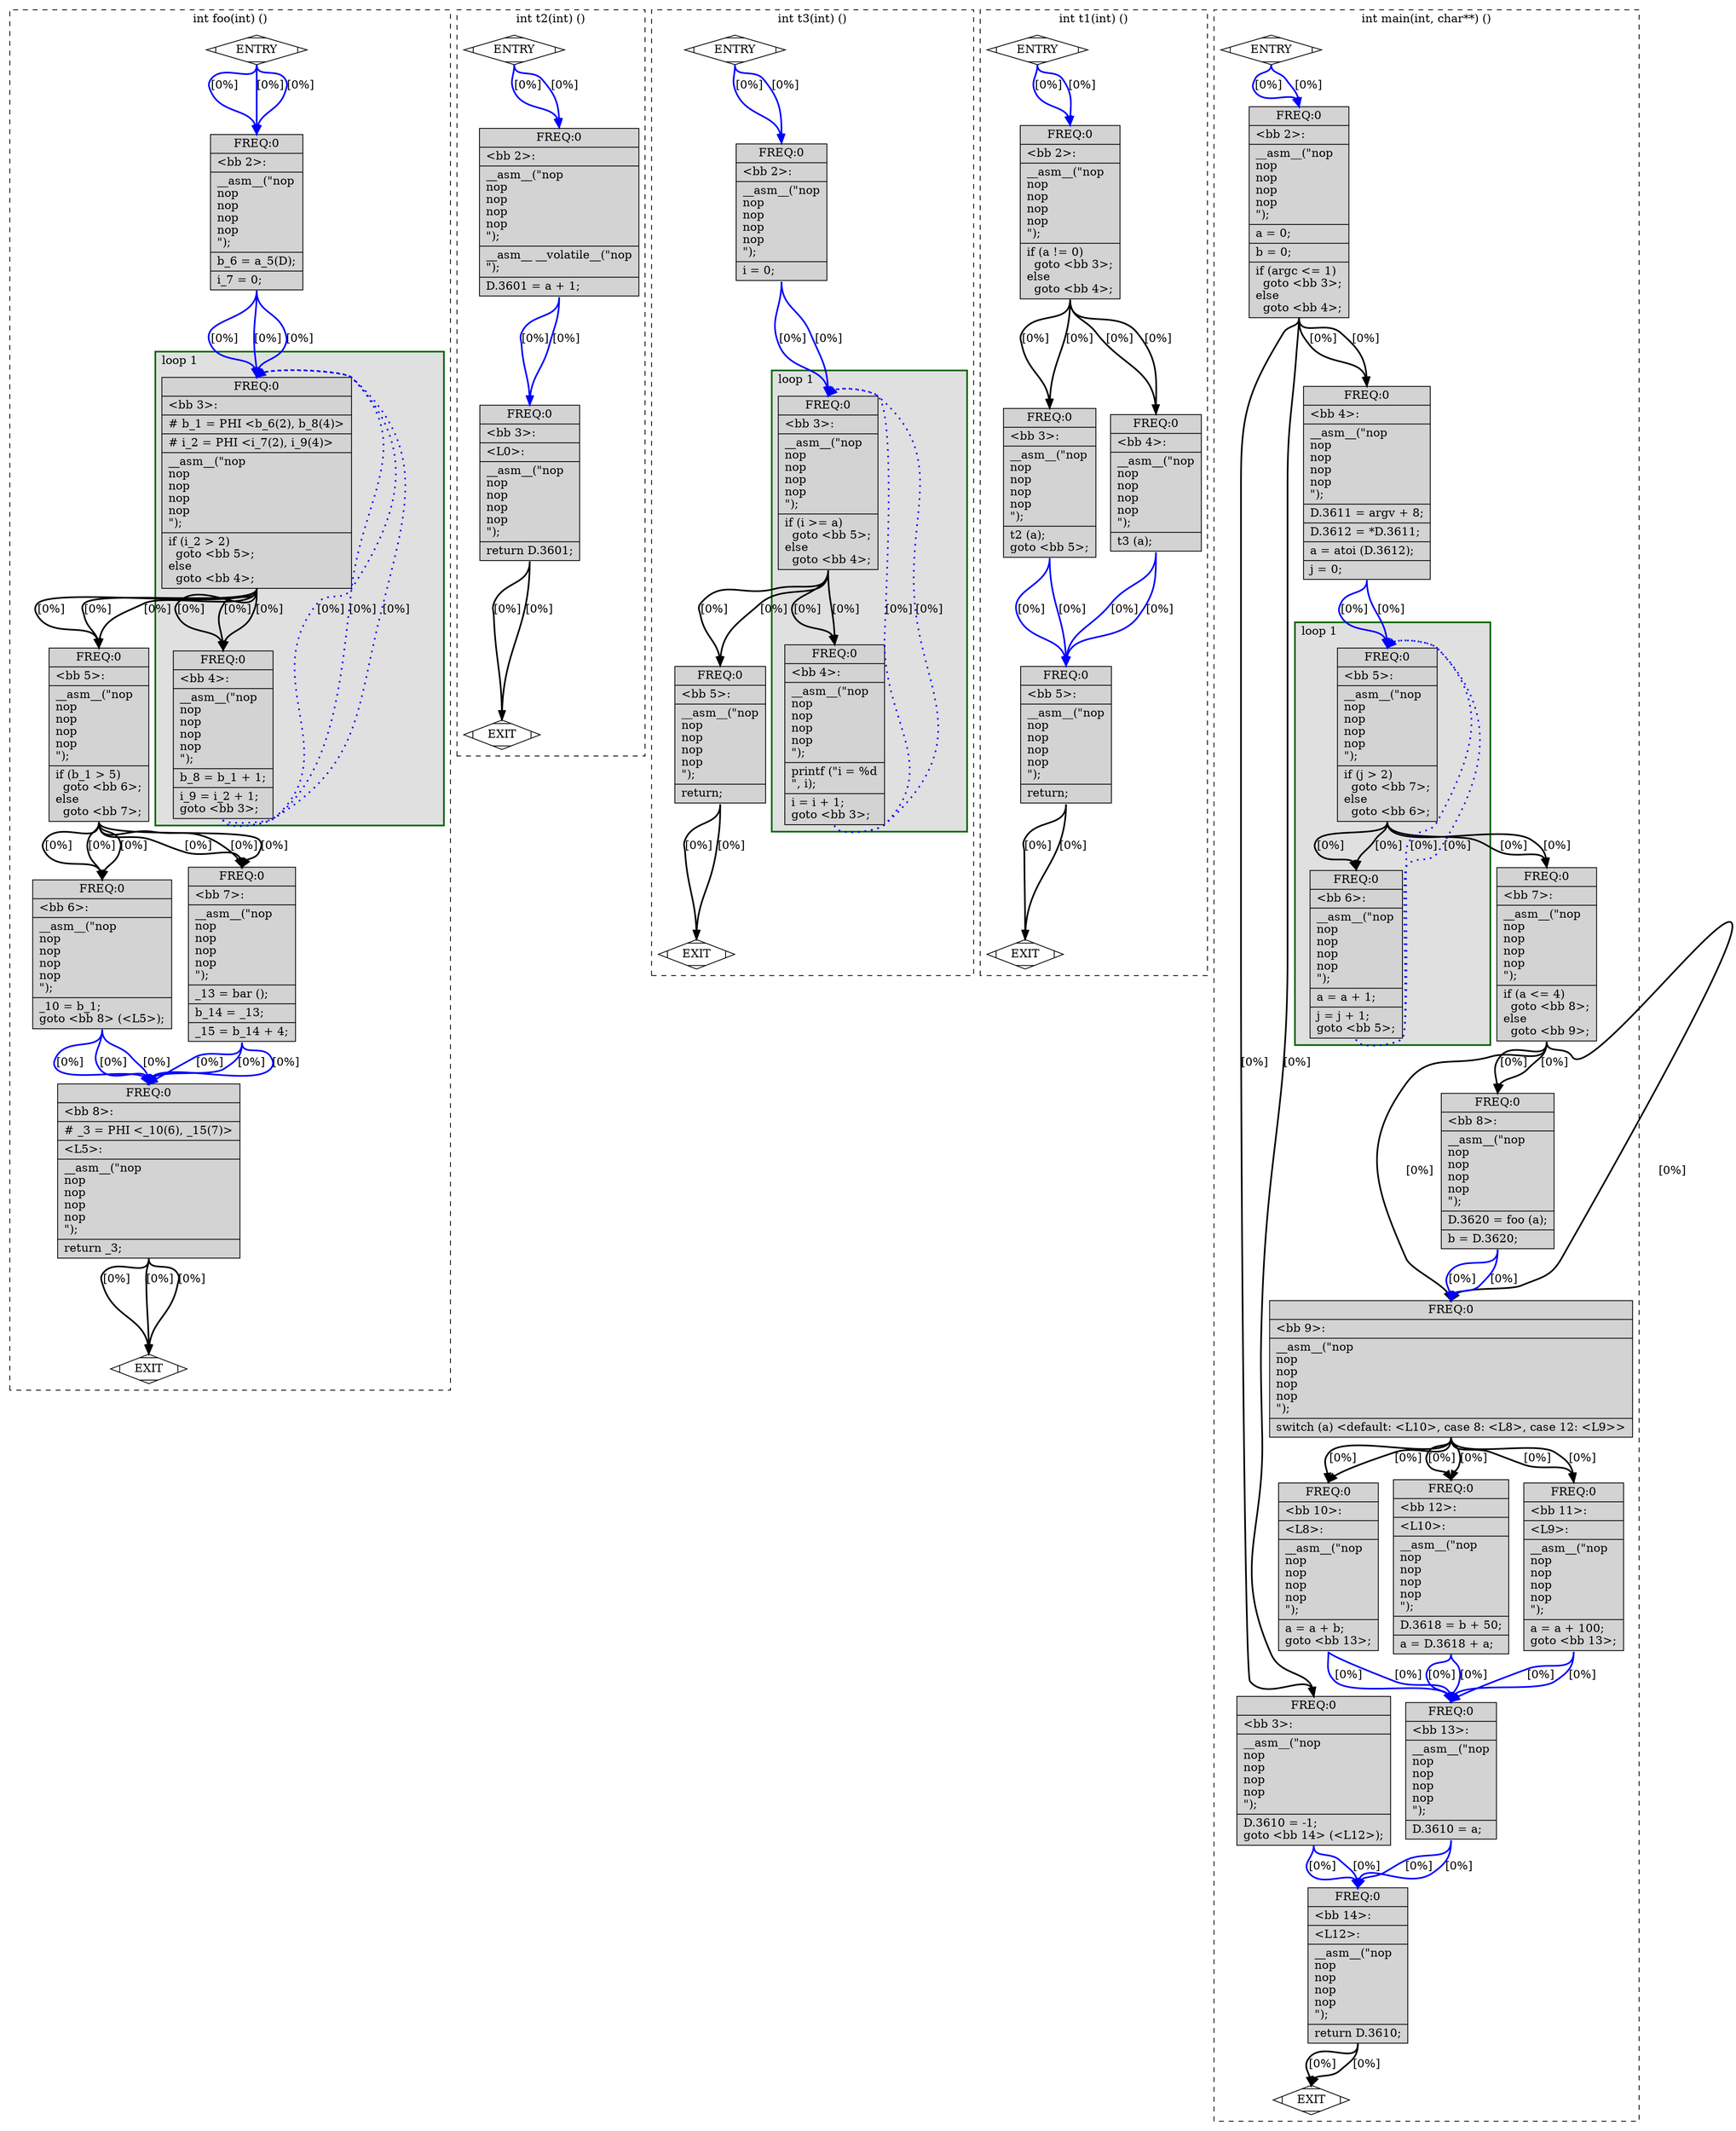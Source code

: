 digraph {
subgraph "cluster_int foo(int)" {
	style="dashed";
	color="black";
	label="int foo(int) ()";
	subgraph cluster_7_1 {
	style="filled";
	color="darkgreen";
	fillcolor="grey88";
	label="loop 1";
	labeljust=l;
	penwidth=2;
	fn_7_basic_block_3 [shape=record,style=filled,fillcolor=lightgrey,label="{ FREQ:0 |\<bb\ 3\>:\l\
|if\ (i\ \>\ 2)\l\
\ \ goto\ \<bb\ 5\>;\l\
else\l\
\ \ goto\ \<bb\ 4\>;\l\
}"];

	fn_7_basic_block_4 [shape=record,style=filled,fillcolor=lightgrey,label="{ FREQ:0 |\<bb\ 4\>:\l\
|b\ =\ b\ +\ 1;\l\
|i\ =\ i\ +\ 1;\l\
goto\ \<bb\ 3\>;\l\
}"];

	}
	fn_7_basic_block_0 [shape=Mdiamond,style=filled,fillcolor=white,label="ENTRY"];

	fn_7_basic_block_1 [shape=Mdiamond,style=filled,fillcolor=white,label="EXIT"];

	fn_7_basic_block_2 [shape=record,style=filled,fillcolor=lightgrey,label="{ FREQ:0 |\<bb\ 2\>:\l\
|b\ =\ a;\l\
|i\ =\ 0;\l\
}"];

	fn_7_basic_block_5 [shape=record,style=filled,fillcolor=lightgrey,label="{ FREQ:0 |\<bb\ 5\>:\l\
|if\ (b\ \>\ 5)\l\
\ \ goto\ \<bb\ 6\>;\l\
else\l\
\ \ goto\ \<bb\ 7\>;\l\
}"];

	fn_7_basic_block_6 [shape=record,style=filled,fillcolor=lightgrey,label="{ FREQ:0 |\<bb\ 6\>:\l\
|D.3598\ =\ b;\l\
goto\ \<bb\ 8\>\ (\<L5\>);\l\
}"];

	fn_7_basic_block_7 [shape=record,style=filled,fillcolor=lightgrey,label="{ FREQ:0 |\<bb\ 7\>:\l\
|D.3600\ =\ bar\ ();\l\
|b\ =\ D.3600;\l\
|D.3598\ =\ b\ +\ 4;\l\
}"];

	fn_7_basic_block_8 [shape=record,style=filled,fillcolor=lightgrey,label="{ FREQ:0 |\<bb\ 8\>:\l\
|\<L5\>:\l\
|return\ D.3598;\l\
}"];

	fn_7_basic_block_0:s -> fn_7_basic_block_2:n [style="solid,bold",color=blue,weight=100,constraint=true, label="[0%]"];
	fn_7_basic_block_2:s -> fn_7_basic_block_3:n [style="solid,bold",color=blue,weight=100,constraint=true, label="[0%]"];
	fn_7_basic_block_3:s -> fn_7_basic_block_5:n [style="solid,bold",color=black,weight=10,constraint=true, label="[0%]"];
	fn_7_basic_block_3:s -> fn_7_basic_block_4:n [style="solid,bold",color=black,weight=10,constraint=true, label="[0%]"];
	fn_7_basic_block_4:s -> fn_7_basic_block_3:n [style="dotted,bold",color=blue,weight=10,constraint=false, label="[0%]"];
	fn_7_basic_block_5:s -> fn_7_basic_block_6:n [style="solid,bold",color=black,weight=10,constraint=true, label="[0%]"];
	fn_7_basic_block_5:s -> fn_7_basic_block_7:n [style="solid,bold",color=black,weight=10,constraint=true, label="[0%]"];
	fn_7_basic_block_6:s -> fn_7_basic_block_8:n [style="solid,bold",color=blue,weight=100,constraint=true, label="[0%]"];
	fn_7_basic_block_7:s -> fn_7_basic_block_8:n [style="solid,bold",color=blue,weight=100,constraint=true, label="[0%]"];
	fn_7_basic_block_8:s -> fn_7_basic_block_1:n [style="solid,bold",color=black,weight=10,constraint=true, label="[0%]"];
	fn_7_basic_block_0:s -> fn_7_basic_block_1:n [style="invis",constraint=true];
}
subgraph "cluster_int foo(int)" {
	style="dashed";
	color="black";
	label="int foo(int) ()";
	subgraph cluster_7_1 {
	style="filled";
	color="darkgreen";
	fillcolor="grey88";
	label="loop 1";
	labeljust=l;
	penwidth=2;
	fn_7_basic_block_3 [shape=record,style=filled,fillcolor=lightgrey,label="{ FREQ:0 |\<bb\ 3\>:\l\
|__asm__(\"nop\l\
	nop\l\
	nop\l\
	nop\l\
	nop\l\
\");\l\
|if\ (i\ \>\ 2)\l\
\ \ goto\ \<bb\ 5\>;\l\
else\l\
\ \ goto\ \<bb\ 4\>;\l\
}"];

	fn_7_basic_block_4 [shape=record,style=filled,fillcolor=lightgrey,label="{ FREQ:0 |\<bb\ 4\>:\l\
|__asm__(\"nop\l\
	nop\l\
	nop\l\
	nop\l\
	nop\l\
\");\l\
|b\ =\ b\ +\ 1;\l\
|i\ =\ i\ +\ 1;\l\
goto\ \<bb\ 3\>;\l\
}"];

	}
	fn_7_basic_block_0 [shape=Mdiamond,style=filled,fillcolor=white,label="ENTRY"];

	fn_7_basic_block_1 [shape=Mdiamond,style=filled,fillcolor=white,label="EXIT"];

	fn_7_basic_block_2 [shape=record,style=filled,fillcolor=lightgrey,label="{ FREQ:0 |\<bb\ 2\>:\l\
|__asm__(\"nop\l\
	nop\l\
	nop\l\
	nop\l\
	nop\l\
\");\l\
|b\ =\ a;\l\
|i\ =\ 0;\l\
}"];

	fn_7_basic_block_5 [shape=record,style=filled,fillcolor=lightgrey,label="{ FREQ:0 |\<bb\ 5\>:\l\
|__asm__(\"nop\l\
	nop\l\
	nop\l\
	nop\l\
	nop\l\
\");\l\
|if\ (b\ \>\ 5)\l\
\ \ goto\ \<bb\ 6\>;\l\
else\l\
\ \ goto\ \<bb\ 7\>;\l\
}"];

	fn_7_basic_block_6 [shape=record,style=filled,fillcolor=lightgrey,label="{ FREQ:0 |\<bb\ 6\>:\l\
|__asm__(\"nop\l\
	nop\l\
	nop\l\
	nop\l\
	nop\l\
\");\l\
|D.3598\ =\ b;\l\
goto\ \<bb\ 8\>\ (\<L5\>);\l\
}"];

	fn_7_basic_block_7 [shape=record,style=filled,fillcolor=lightgrey,label="{ FREQ:0 |\<bb\ 7\>:\l\
|__asm__(\"nop\l\
	nop\l\
	nop\l\
	nop\l\
	nop\l\
\");\l\
|D.3600\ =\ bar\ ();\l\
|b\ =\ D.3600;\l\
|D.3598\ =\ b\ +\ 4;\l\
}"];

	fn_7_basic_block_8 [shape=record,style=filled,fillcolor=lightgrey,label="{ FREQ:0 |\<bb\ 8\>:\l\
|\<L5\>:\l\
|__asm__(\"nop\l\
	nop\l\
	nop\l\
	nop\l\
	nop\l\
\");\l\
|return\ D.3598;\l\
}"];

	fn_7_basic_block_0:s -> fn_7_basic_block_2:n [style="solid,bold",color=blue,weight=100,constraint=true, label="[0%]"];
	fn_7_basic_block_2:s -> fn_7_basic_block_3:n [style="solid,bold",color=blue,weight=100,constraint=true, label="[0%]"];
	fn_7_basic_block_3:s -> fn_7_basic_block_5:n [style="solid,bold",color=black,weight=10,constraint=true, label="[0%]"];
	fn_7_basic_block_3:s -> fn_7_basic_block_4:n [style="solid,bold",color=black,weight=10,constraint=true, label="[0%]"];
	fn_7_basic_block_4:s -> fn_7_basic_block_3:n [style="dotted,bold",color=blue,weight=10,constraint=false, label="[0%]"];
	fn_7_basic_block_5:s -> fn_7_basic_block_6:n [style="solid,bold",color=black,weight=10,constraint=true, label="[0%]"];
	fn_7_basic_block_5:s -> fn_7_basic_block_7:n [style="solid,bold",color=black,weight=10,constraint=true, label="[0%]"];
	fn_7_basic_block_6:s -> fn_7_basic_block_8:n [style="solid,bold",color=blue,weight=100,constraint=true, label="[0%]"];
	fn_7_basic_block_7:s -> fn_7_basic_block_8:n [style="solid,bold",color=blue,weight=100,constraint=true, label="[0%]"];
	fn_7_basic_block_8:s -> fn_7_basic_block_1:n [style="solid,bold",color=black,weight=10,constraint=true, label="[0%]"];
	fn_7_basic_block_0:s -> fn_7_basic_block_1:n [style="invis",constraint=true];
}
subgraph "cluster_int t2(int)" {
	style="dashed";
	color="black";
	label="int t2(int) ()";
	fn_8_basic_block_0 [shape=Mdiamond,style=filled,fillcolor=white,label="ENTRY"];

	fn_8_basic_block_1 [shape=Mdiamond,style=filled,fillcolor=white,label="EXIT"];

	fn_8_basic_block_2 [shape=record,style=filled,fillcolor=lightgrey,label="{ FREQ:0 |\<bb\ 2\>:\l\
|__asm__\ __volatile__(\"nop\l\
\");\l\
|D.3601\ =\ a\ +\ 1;\l\
}"];

	fn_8_basic_block_3 [shape=record,style=filled,fillcolor=lightgrey,label="{ FREQ:0 |\<bb\ 3\>:\l\
|\<L0\>:\l\
|return\ D.3601;\l\
}"];

	fn_8_basic_block_0:s -> fn_8_basic_block_2:n [style="solid,bold",color=blue,weight=100,constraint=true, label="[0%]"];
	fn_8_basic_block_2:s -> fn_8_basic_block_3:n [style="solid,bold",color=blue,weight=100,constraint=true, label="[0%]"];
	fn_8_basic_block_3:s -> fn_8_basic_block_1:n [style="solid,bold",color=black,weight=10,constraint=true, label="[0%]"];
	fn_8_basic_block_0:s -> fn_8_basic_block_1:n [style="invis",constraint=true];
}
subgraph "cluster_int t2(int)" {
	style="dashed";
	color="black";
	label="int t2(int) ()";
	fn_8_basic_block_0 [shape=Mdiamond,style=filled,fillcolor=white,label="ENTRY"];

	fn_8_basic_block_1 [shape=Mdiamond,style=filled,fillcolor=white,label="EXIT"];

	fn_8_basic_block_2 [shape=record,style=filled,fillcolor=lightgrey,label="{ FREQ:0 |\<bb\ 2\>:\l\
|__asm__(\"nop\l\
	nop\l\
	nop\l\
	nop\l\
	nop\l\
\");\l\
|__asm__\ __volatile__(\"nop\l\
\");\l\
|D.3601\ =\ a\ +\ 1;\l\
}"];

	fn_8_basic_block_3 [shape=record,style=filled,fillcolor=lightgrey,label="{ FREQ:0 |\<bb\ 3\>:\l\
|\<L0\>:\l\
|__asm__(\"nop\l\
	nop\l\
	nop\l\
	nop\l\
	nop\l\
\");\l\
|return\ D.3601;\l\
}"];

	fn_8_basic_block_0:s -> fn_8_basic_block_2:n [style="solid,bold",color=blue,weight=100,constraint=true, label="[0%]"];
	fn_8_basic_block_2:s -> fn_8_basic_block_3:n [style="solid,bold",color=blue,weight=100,constraint=true, label="[0%]"];
	fn_8_basic_block_3:s -> fn_8_basic_block_1:n [style="solid,bold",color=black,weight=10,constraint=true, label="[0%]"];
	fn_8_basic_block_0:s -> fn_8_basic_block_1:n [style="invis",constraint=true];
}
subgraph "cluster_int t3(int)" {
	style="dashed";
	color="black";
	label="int t3(int) ()";
	subgraph cluster_9_1 {
	style="filled";
	color="darkgreen";
	fillcolor="grey88";
	label="loop 1";
	labeljust=l;
	penwidth=2;
	fn_9_basic_block_3 [shape=record,style=filled,fillcolor=lightgrey,label="{ FREQ:0 |\<bb\ 3\>:\l\
|if\ (i\ \>=\ a)\l\
\ \ goto\ \<bb\ 5\>;\l\
else\l\
\ \ goto\ \<bb\ 4\>;\l\
}"];

	fn_9_basic_block_4 [shape=record,style=filled,fillcolor=lightgrey,label="{ FREQ:0 |\<bb\ 4\>:\l\
|printf\ (\"i\ =\ %d\n\",\ i);\l\
|i\ =\ i\ +\ 1;\l\
goto\ \<bb\ 3\>;\l\
}"];

	}
	fn_9_basic_block_0 [shape=Mdiamond,style=filled,fillcolor=white,label="ENTRY"];

	fn_9_basic_block_1 [shape=Mdiamond,style=filled,fillcolor=white,label="EXIT"];

	fn_9_basic_block_2 [shape=record,style=filled,fillcolor=lightgrey,label="{ FREQ:0 |\<bb\ 2\>:\l\
|i\ =\ 0;\l\
}"];

	fn_9_basic_block_5 [shape=record,style=filled,fillcolor=lightgrey,label="{ FREQ:0 |\<bb\ 5\>:\l\
|return;\l\
}"];

	fn_9_basic_block_0:s -> fn_9_basic_block_2:n [style="solid,bold",color=blue,weight=100,constraint=true, label="[0%]"];
	fn_9_basic_block_2:s -> fn_9_basic_block_3:n [style="solid,bold",color=blue,weight=100,constraint=true, label="[0%]"];
	fn_9_basic_block_3:s -> fn_9_basic_block_5:n [style="solid,bold",color=black,weight=10,constraint=true, label="[0%]"];
	fn_9_basic_block_3:s -> fn_9_basic_block_4:n [style="solid,bold",color=black,weight=10,constraint=true, label="[0%]"];
	fn_9_basic_block_4:s -> fn_9_basic_block_3:n [style="dotted,bold",color=blue,weight=10,constraint=false, label="[0%]"];
	fn_9_basic_block_5:s -> fn_9_basic_block_1:n [style="solid,bold",color=black,weight=10,constraint=true, label="[0%]"];
	fn_9_basic_block_0:s -> fn_9_basic_block_1:n [style="invis",constraint=true];
}
subgraph "cluster_int t3(int)" {
	style="dashed";
	color="black";
	label="int t3(int) ()";
	subgraph cluster_9_1 {
	style="filled";
	color="darkgreen";
	fillcolor="grey88";
	label="loop 1";
	labeljust=l;
	penwidth=2;
	fn_9_basic_block_3 [shape=record,style=filled,fillcolor=lightgrey,label="{ FREQ:0 |\<bb\ 3\>:\l\
|__asm__(\"nop\l\
	nop\l\
	nop\l\
	nop\l\
	nop\l\
\");\l\
|if\ (i\ \>=\ a)\l\
\ \ goto\ \<bb\ 5\>;\l\
else\l\
\ \ goto\ \<bb\ 4\>;\l\
}"];

	fn_9_basic_block_4 [shape=record,style=filled,fillcolor=lightgrey,label="{ FREQ:0 |\<bb\ 4\>:\l\
|__asm__(\"nop\l\
	nop\l\
	nop\l\
	nop\l\
	nop\l\
\");\l\
|printf\ (\"i\ =\ %d\n\",\ i);\l\
|i\ =\ i\ +\ 1;\l\
goto\ \<bb\ 3\>;\l\
}"];

	}
	fn_9_basic_block_0 [shape=Mdiamond,style=filled,fillcolor=white,label="ENTRY"];

	fn_9_basic_block_1 [shape=Mdiamond,style=filled,fillcolor=white,label="EXIT"];

	fn_9_basic_block_2 [shape=record,style=filled,fillcolor=lightgrey,label="{ FREQ:0 |\<bb\ 2\>:\l\
|__asm__(\"nop\l\
	nop\l\
	nop\l\
	nop\l\
	nop\l\
\");\l\
|i\ =\ 0;\l\
}"];

	fn_9_basic_block_5 [shape=record,style=filled,fillcolor=lightgrey,label="{ FREQ:0 |\<bb\ 5\>:\l\
|__asm__(\"nop\l\
	nop\l\
	nop\l\
	nop\l\
	nop\l\
\");\l\
|return;\l\
}"];

	fn_9_basic_block_0:s -> fn_9_basic_block_2:n [style="solid,bold",color=blue,weight=100,constraint=true, label="[0%]"];
	fn_9_basic_block_2:s -> fn_9_basic_block_3:n [style="solid,bold",color=blue,weight=100,constraint=true, label="[0%]"];
	fn_9_basic_block_3:s -> fn_9_basic_block_5:n [style="solid,bold",color=black,weight=10,constraint=true, label="[0%]"];
	fn_9_basic_block_3:s -> fn_9_basic_block_4:n [style="solid,bold",color=black,weight=10,constraint=true, label="[0%]"];
	fn_9_basic_block_4:s -> fn_9_basic_block_3:n [style="dotted,bold",color=blue,weight=10,constraint=false, label="[0%]"];
	fn_9_basic_block_5:s -> fn_9_basic_block_1:n [style="solid,bold",color=black,weight=10,constraint=true, label="[0%]"];
	fn_9_basic_block_0:s -> fn_9_basic_block_1:n [style="invis",constraint=true];
}
subgraph "cluster_int t1(int)" {
	style="dashed";
	color="black";
	label="int t1(int) ()";
	fn_10_basic_block_0 [shape=Mdiamond,style=filled,fillcolor=white,label="ENTRY"];

	fn_10_basic_block_1 [shape=Mdiamond,style=filled,fillcolor=white,label="EXIT"];

	fn_10_basic_block_2 [shape=record,style=filled,fillcolor=lightgrey,label="{ FREQ:0 |\<bb\ 2\>:\l\
|if\ (a\ !=\ 0)\l\
\ \ goto\ \<bb\ 3\>;\l\
else\l\
\ \ goto\ \<bb\ 4\>;\l\
}"];

	fn_10_basic_block_3 [shape=record,style=filled,fillcolor=lightgrey,label="{ FREQ:0 |\<bb\ 3\>:\l\
|t2\ (a);\l\
goto\ \<bb\ 5\>;\l\
}"];

	fn_10_basic_block_4 [shape=record,style=filled,fillcolor=lightgrey,label="{ FREQ:0 |\<bb\ 4\>:\l\
|t3\ (a);\l\
}"];

	fn_10_basic_block_5 [shape=record,style=filled,fillcolor=lightgrey,label="{ FREQ:0 |\<bb\ 5\>:\l\
|return;\l\
}"];

	fn_10_basic_block_0:s -> fn_10_basic_block_2:n [style="solid,bold",color=blue,weight=100,constraint=true, label="[0%]"];
	fn_10_basic_block_2:s -> fn_10_basic_block_3:n [style="solid,bold",color=black,weight=10,constraint=true, label="[0%]"];
	fn_10_basic_block_2:s -> fn_10_basic_block_4:n [style="solid,bold",color=black,weight=10,constraint=true, label="[0%]"];
	fn_10_basic_block_3:s -> fn_10_basic_block_5:n [style="solid,bold",color=blue,weight=100,constraint=true, label="[0%]"];
	fn_10_basic_block_4:s -> fn_10_basic_block_5:n [style="solid,bold",color=blue,weight=100,constraint=true, label="[0%]"];
	fn_10_basic_block_5:s -> fn_10_basic_block_1:n [style="solid,bold",color=black,weight=10,constraint=true, label="[0%]"];
	fn_10_basic_block_0:s -> fn_10_basic_block_1:n [style="invis",constraint=true];
}
subgraph "cluster_int t1(int)" {
	style="dashed";
	color="black";
	label="int t1(int) ()";
	fn_10_basic_block_0 [shape=Mdiamond,style=filled,fillcolor=white,label="ENTRY"];

	fn_10_basic_block_1 [shape=Mdiamond,style=filled,fillcolor=white,label="EXIT"];

	fn_10_basic_block_2 [shape=record,style=filled,fillcolor=lightgrey,label="{ FREQ:0 |\<bb\ 2\>:\l\
|__asm__(\"nop\l\
	nop\l\
	nop\l\
	nop\l\
	nop\l\
\");\l\
|if\ (a\ !=\ 0)\l\
\ \ goto\ \<bb\ 3\>;\l\
else\l\
\ \ goto\ \<bb\ 4\>;\l\
}"];

	fn_10_basic_block_3 [shape=record,style=filled,fillcolor=lightgrey,label="{ FREQ:0 |\<bb\ 3\>:\l\
|__asm__(\"nop\l\
	nop\l\
	nop\l\
	nop\l\
	nop\l\
\");\l\
|t2\ (a);\l\
goto\ \<bb\ 5\>;\l\
}"];

	fn_10_basic_block_4 [shape=record,style=filled,fillcolor=lightgrey,label="{ FREQ:0 |\<bb\ 4\>:\l\
|__asm__(\"nop\l\
	nop\l\
	nop\l\
	nop\l\
	nop\l\
\");\l\
|t3\ (a);\l\
}"];

	fn_10_basic_block_5 [shape=record,style=filled,fillcolor=lightgrey,label="{ FREQ:0 |\<bb\ 5\>:\l\
|__asm__(\"nop\l\
	nop\l\
	nop\l\
	nop\l\
	nop\l\
\");\l\
|return;\l\
}"];

	fn_10_basic_block_0:s -> fn_10_basic_block_2:n [style="solid,bold",color=blue,weight=100,constraint=true, label="[0%]"];
	fn_10_basic_block_2:s -> fn_10_basic_block_3:n [style="solid,bold",color=black,weight=10,constraint=true, label="[0%]"];
	fn_10_basic_block_2:s -> fn_10_basic_block_4:n [style="solid,bold",color=black,weight=10,constraint=true, label="[0%]"];
	fn_10_basic_block_3:s -> fn_10_basic_block_5:n [style="solid,bold",color=blue,weight=100,constraint=true, label="[0%]"];
	fn_10_basic_block_4:s -> fn_10_basic_block_5:n [style="solid,bold",color=blue,weight=100,constraint=true, label="[0%]"];
	fn_10_basic_block_5:s -> fn_10_basic_block_1:n [style="solid,bold",color=black,weight=10,constraint=true, label="[0%]"];
	fn_10_basic_block_0:s -> fn_10_basic_block_1:n [style="invis",constraint=true];
}
subgraph "cluster_int main(int, char**)" {
	style="dashed";
	color="black";
	label="int main(int, char**) ()";
	subgraph cluster_11_1 {
	style="filled";
	color="darkgreen";
	fillcolor="grey88";
	label="loop 1";
	labeljust=l;
	penwidth=2;
	fn_11_basic_block_5 [shape=record,style=filled,fillcolor=lightgrey,label="{ FREQ:0 |\<bb\ 5\>:\l\
|if\ (j\ \>\ 2)\l\
\ \ goto\ \<bb\ 7\>;\l\
else\l\
\ \ goto\ \<bb\ 6\>;\l\
}"];

	fn_11_basic_block_6 [shape=record,style=filled,fillcolor=lightgrey,label="{ FREQ:0 |\<bb\ 6\>:\l\
|a\ =\ a\ +\ 1;\l\
|j\ =\ j\ +\ 1;\l\
goto\ \<bb\ 5\>;\l\
}"];

	}
	fn_11_basic_block_0 [shape=Mdiamond,style=filled,fillcolor=white,label="ENTRY"];

	fn_11_basic_block_1 [shape=Mdiamond,style=filled,fillcolor=white,label="EXIT"];

	fn_11_basic_block_2 [shape=record,style=filled,fillcolor=lightgrey,label="{ FREQ:0 |\<bb\ 2\>:\l\
|a\ =\ 0;\l\
|b\ =\ 0;\l\
|if\ (argc\ \<=\ 1)\l\
\ \ goto\ \<bb\ 3\>;\l\
else\l\
\ \ goto\ \<bb\ 4\>;\l\
}"];

	fn_11_basic_block_3 [shape=record,style=filled,fillcolor=lightgrey,label="{ FREQ:0 |\<bb\ 3\>:\l\
|D.3610\ =\ -1;\l\
goto\ \<bb\ 14\>\ (\<L12\>);\l\
}"];

	fn_11_basic_block_4 [shape=record,style=filled,fillcolor=lightgrey,label="{ FREQ:0 |\<bb\ 4\>:\l\
|D.3611\ =\ argv\ +\ 8;\l\
|D.3612\ =\ *D.3611;\l\
|a\ =\ atoi\ (D.3612);\l\
|j\ =\ 0;\l\
}"];

	fn_11_basic_block_7 [shape=record,style=filled,fillcolor=lightgrey,label="{ FREQ:0 |\<bb\ 7\>:\l\
|if\ (a\ \<=\ 4)\l\
\ \ goto\ \<bb\ 8\>;\l\
else\l\
\ \ goto\ \<bb\ 9\>;\l\
}"];

	fn_11_basic_block_8 [shape=record,style=filled,fillcolor=lightgrey,label="{ FREQ:0 |\<bb\ 8\>:\l\
|D.3620\ =\ foo\ (a);\l\
|b\ =\ D.3620;\l\
}"];

	fn_11_basic_block_9 [shape=record,style=filled,fillcolor=lightgrey,label="{ FREQ:0 |\<bb\ 9\>:\l\
|switch\ (a)\ \<default:\ \<L10\>,\ case\ 8:\ \<L8\>,\ case\ 12:\ \<L9\>\>\l\
}"];

	fn_11_basic_block_10 [shape=record,style=filled,fillcolor=lightgrey,label="{ FREQ:0 |\<bb\ 10\>:\l\
|\<L8\>:\l\
|a\ =\ a\ +\ b;\l\
goto\ \<bb\ 13\>;\l\
}"];

	fn_11_basic_block_11 [shape=record,style=filled,fillcolor=lightgrey,label="{ FREQ:0 |\<bb\ 11\>:\l\
|\<L9\>:\l\
|a\ =\ a\ +\ 100;\l\
goto\ \<bb\ 13\>;\l\
}"];

	fn_11_basic_block_12 [shape=record,style=filled,fillcolor=lightgrey,label="{ FREQ:0 |\<bb\ 12\>:\l\
|\<L10\>:\l\
|D.3618\ =\ b\ +\ 50;\l\
|a\ =\ D.3618\ +\ a;\l\
}"];

	fn_11_basic_block_13 [shape=record,style=filled,fillcolor=lightgrey,label="{ FREQ:0 |\<bb\ 13\>:\l\
|D.3610\ =\ a;\l\
}"];

	fn_11_basic_block_14 [shape=record,style=filled,fillcolor=lightgrey,label="{ FREQ:0 |\<bb\ 14\>:\l\
|\<L12\>:\l\
|return\ D.3610;\l\
}"];

	fn_11_basic_block_0:s -> fn_11_basic_block_2:n [style="solid,bold",color=blue,weight=100,constraint=true, label="[0%]"];
	fn_11_basic_block_2:s -> fn_11_basic_block_3:n [style="solid,bold",color=black,weight=10,constraint=true, label="[0%]"];
	fn_11_basic_block_2:s -> fn_11_basic_block_4:n [style="solid,bold",color=black,weight=10,constraint=true, label="[0%]"];
	fn_11_basic_block_3:s -> fn_11_basic_block_14:n [style="solid,bold",color=blue,weight=100,constraint=true, label="[0%]"];
	fn_11_basic_block_4:s -> fn_11_basic_block_5:n [style="solid,bold",color=blue,weight=100,constraint=true, label="[0%]"];
	fn_11_basic_block_5:s -> fn_11_basic_block_7:n [style="solid,bold",color=black,weight=10,constraint=true, label="[0%]"];
	fn_11_basic_block_5:s -> fn_11_basic_block_6:n [style="solid,bold",color=black,weight=10,constraint=true, label="[0%]"];
	fn_11_basic_block_6:s -> fn_11_basic_block_5:n [style="dotted,bold",color=blue,weight=10,constraint=false, label="[0%]"];
	fn_11_basic_block_7:s -> fn_11_basic_block_8:n [style="solid,bold",color=black,weight=10,constraint=true, label="[0%]"];
	fn_11_basic_block_7:s -> fn_11_basic_block_9:n [style="solid,bold",color=black,weight=10,constraint=true, label="[0%]"];
	fn_11_basic_block_8:s -> fn_11_basic_block_9:n [style="solid,bold",color=blue,weight=100,constraint=true, label="[0%]"];
	fn_11_basic_block_9:s -> fn_11_basic_block_12:n [style="solid,bold",color=black,weight=10,constraint=true, label="[0%]"];
	fn_11_basic_block_9:s -> fn_11_basic_block_10:n [style="solid,bold",color=black,weight=10,constraint=true, label="[0%]"];
	fn_11_basic_block_9:s -> fn_11_basic_block_11:n [style="solid,bold",color=black,weight=10,constraint=true, label="[0%]"];
	fn_11_basic_block_10:s -> fn_11_basic_block_13:n [style="solid,bold",color=blue,weight=100,constraint=true, label="[0%]"];
	fn_11_basic_block_11:s -> fn_11_basic_block_13:n [style="solid,bold",color=blue,weight=100,constraint=true, label="[0%]"];
	fn_11_basic_block_12:s -> fn_11_basic_block_13:n [style="solid,bold",color=blue,weight=100,constraint=true, label="[0%]"];
	fn_11_basic_block_13:s -> fn_11_basic_block_14:n [style="solid,bold",color=blue,weight=100,constraint=true, label="[0%]"];
	fn_11_basic_block_14:s -> fn_11_basic_block_1:n [style="solid,bold",color=black,weight=10,constraint=true, label="[0%]"];
	fn_11_basic_block_0:s -> fn_11_basic_block_1:n [style="invis",constraint=true];
}
subgraph "cluster_int main(int, char**)" {
	style="dashed";
	color="black";
	label="int main(int, char**) ()";
	subgraph cluster_11_1 {
	style="filled";
	color="darkgreen";
	fillcolor="grey88";
	label="loop 1";
	labeljust=l;
	penwidth=2;
	fn_11_basic_block_5 [shape=record,style=filled,fillcolor=lightgrey,label="{ FREQ:0 |\<bb\ 5\>:\l\
|__asm__(\"nop\l\
	nop\l\
	nop\l\
	nop\l\
	nop\l\
\");\l\
|if\ (j\ \>\ 2)\l\
\ \ goto\ \<bb\ 7\>;\l\
else\l\
\ \ goto\ \<bb\ 6\>;\l\
}"];

	fn_11_basic_block_6 [shape=record,style=filled,fillcolor=lightgrey,label="{ FREQ:0 |\<bb\ 6\>:\l\
|__asm__(\"nop\l\
	nop\l\
	nop\l\
	nop\l\
	nop\l\
\");\l\
|a\ =\ a\ +\ 1;\l\
|j\ =\ j\ +\ 1;\l\
goto\ \<bb\ 5\>;\l\
}"];

	}
	fn_11_basic_block_0 [shape=Mdiamond,style=filled,fillcolor=white,label="ENTRY"];

	fn_11_basic_block_1 [shape=Mdiamond,style=filled,fillcolor=white,label="EXIT"];

	fn_11_basic_block_2 [shape=record,style=filled,fillcolor=lightgrey,label="{ FREQ:0 |\<bb\ 2\>:\l\
|__asm__(\"nop\l\
	nop\l\
	nop\l\
	nop\l\
	nop\l\
\");\l\
|a\ =\ 0;\l\
|b\ =\ 0;\l\
|if\ (argc\ \<=\ 1)\l\
\ \ goto\ \<bb\ 3\>;\l\
else\l\
\ \ goto\ \<bb\ 4\>;\l\
}"];

	fn_11_basic_block_3 [shape=record,style=filled,fillcolor=lightgrey,label="{ FREQ:0 |\<bb\ 3\>:\l\
|__asm__(\"nop\l\
	nop\l\
	nop\l\
	nop\l\
	nop\l\
\");\l\
|D.3610\ =\ -1;\l\
goto\ \<bb\ 14\>\ (\<L12\>);\l\
}"];

	fn_11_basic_block_4 [shape=record,style=filled,fillcolor=lightgrey,label="{ FREQ:0 |\<bb\ 4\>:\l\
|__asm__(\"nop\l\
	nop\l\
	nop\l\
	nop\l\
	nop\l\
\");\l\
|D.3611\ =\ argv\ +\ 8;\l\
|D.3612\ =\ *D.3611;\l\
|a\ =\ atoi\ (D.3612);\l\
|j\ =\ 0;\l\
}"];

	fn_11_basic_block_7 [shape=record,style=filled,fillcolor=lightgrey,label="{ FREQ:0 |\<bb\ 7\>:\l\
|__asm__(\"nop\l\
	nop\l\
	nop\l\
	nop\l\
	nop\l\
\");\l\
|if\ (a\ \<=\ 4)\l\
\ \ goto\ \<bb\ 8\>;\l\
else\l\
\ \ goto\ \<bb\ 9\>;\l\
}"];

	fn_11_basic_block_8 [shape=record,style=filled,fillcolor=lightgrey,label="{ FREQ:0 |\<bb\ 8\>:\l\
|__asm__(\"nop\l\
	nop\l\
	nop\l\
	nop\l\
	nop\l\
\");\l\
|D.3620\ =\ foo\ (a);\l\
|b\ =\ D.3620;\l\
}"];

	fn_11_basic_block_9 [shape=record,style=filled,fillcolor=lightgrey,label="{ FREQ:0 |\<bb\ 9\>:\l\
|__asm__(\"nop\l\
	nop\l\
	nop\l\
	nop\l\
	nop\l\
\");\l\
|switch\ (a)\ \<default:\ \<L10\>,\ case\ 8:\ \<L8\>,\ case\ 12:\ \<L9\>\>\l\
}"];

	fn_11_basic_block_10 [shape=record,style=filled,fillcolor=lightgrey,label="{ FREQ:0 |\<bb\ 10\>:\l\
|\<L8\>:\l\
|__asm__(\"nop\l\
	nop\l\
	nop\l\
	nop\l\
	nop\l\
\");\l\
|a\ =\ a\ +\ b;\l\
goto\ \<bb\ 13\>;\l\
}"];

	fn_11_basic_block_11 [shape=record,style=filled,fillcolor=lightgrey,label="{ FREQ:0 |\<bb\ 11\>:\l\
|\<L9\>:\l\
|__asm__(\"nop\l\
	nop\l\
	nop\l\
	nop\l\
	nop\l\
\");\l\
|a\ =\ a\ +\ 100;\l\
goto\ \<bb\ 13\>;\l\
}"];

	fn_11_basic_block_12 [shape=record,style=filled,fillcolor=lightgrey,label="{ FREQ:0 |\<bb\ 12\>:\l\
|\<L10\>:\l\
|__asm__(\"nop\l\
	nop\l\
	nop\l\
	nop\l\
	nop\l\
\");\l\
|D.3618\ =\ b\ +\ 50;\l\
|a\ =\ D.3618\ +\ a;\l\
}"];

	fn_11_basic_block_13 [shape=record,style=filled,fillcolor=lightgrey,label="{ FREQ:0 |\<bb\ 13\>:\l\
|__asm__(\"nop\l\
	nop\l\
	nop\l\
	nop\l\
	nop\l\
\");\l\
|D.3610\ =\ a;\l\
}"];

	fn_11_basic_block_14 [shape=record,style=filled,fillcolor=lightgrey,label="{ FREQ:0 |\<bb\ 14\>:\l\
|\<L12\>:\l\
|__asm__(\"nop\l\
	nop\l\
	nop\l\
	nop\l\
	nop\l\
\");\l\
|return\ D.3610;\l\
}"];

	fn_11_basic_block_0:s -> fn_11_basic_block_2:n [style="solid,bold",color=blue,weight=100,constraint=true, label="[0%]"];
	fn_11_basic_block_2:s -> fn_11_basic_block_3:n [style="solid,bold",color=black,weight=10,constraint=true, label="[0%]"];
	fn_11_basic_block_2:s -> fn_11_basic_block_4:n [style="solid,bold",color=black,weight=10,constraint=true, label="[0%]"];
	fn_11_basic_block_3:s -> fn_11_basic_block_14:n [style="solid,bold",color=blue,weight=100,constraint=true, label="[0%]"];
	fn_11_basic_block_4:s -> fn_11_basic_block_5:n [style="solid,bold",color=blue,weight=100,constraint=true, label="[0%]"];
	fn_11_basic_block_5:s -> fn_11_basic_block_7:n [style="solid,bold",color=black,weight=10,constraint=true, label="[0%]"];
	fn_11_basic_block_5:s -> fn_11_basic_block_6:n [style="solid,bold",color=black,weight=10,constraint=true, label="[0%]"];
	fn_11_basic_block_6:s -> fn_11_basic_block_5:n [style="dotted,bold",color=blue,weight=10,constraint=false, label="[0%]"];
	fn_11_basic_block_7:s -> fn_11_basic_block_8:n [style="solid,bold",color=black,weight=10,constraint=true, label="[0%]"];
	fn_11_basic_block_7:s -> fn_11_basic_block_9:n [style="solid,bold",color=black,weight=10,constraint=true, label="[0%]"];
	fn_11_basic_block_8:s -> fn_11_basic_block_9:n [style="solid,bold",color=blue,weight=100,constraint=true, label="[0%]"];
	fn_11_basic_block_9:s -> fn_11_basic_block_12:n [style="solid,bold",color=black,weight=10,constraint=true, label="[0%]"];
	fn_11_basic_block_9:s -> fn_11_basic_block_10:n [style="solid,bold",color=black,weight=10,constraint=true, label="[0%]"];
	fn_11_basic_block_9:s -> fn_11_basic_block_11:n [style="solid,bold",color=black,weight=10,constraint=true, label="[0%]"];
	fn_11_basic_block_10:s -> fn_11_basic_block_13:n [style="solid,bold",color=blue,weight=100,constraint=true, label="[0%]"];
	fn_11_basic_block_11:s -> fn_11_basic_block_13:n [style="solid,bold",color=blue,weight=100,constraint=true, label="[0%]"];
	fn_11_basic_block_12:s -> fn_11_basic_block_13:n [style="solid,bold",color=blue,weight=100,constraint=true, label="[0%]"];
	fn_11_basic_block_13:s -> fn_11_basic_block_14:n [style="solid,bold",color=blue,weight=100,constraint=true, label="[0%]"];
	fn_11_basic_block_14:s -> fn_11_basic_block_1:n [style="solid,bold",color=black,weight=10,constraint=true, label="[0%]"];
	fn_11_basic_block_0:s -> fn_11_basic_block_1:n [style="invis",constraint=true];
}
subgraph "cluster_int foo(int)" {
	style="dashed";
	color="black";
	label="int foo(int) ()";
	subgraph cluster_7_1 {
	style="filled";
	color="darkgreen";
	fillcolor="grey88";
	label="loop 1";
	labeljust=l;
	penwidth=2;
	fn_7_basic_block_3 [shape=record,style=filled,fillcolor=lightgrey,label="{ FREQ:0 |\<bb\ 3\>:\l\
|#\ b_1\ =\ PHI\ \<b_6(2),\ b_8(4)\>\l\
|#\ i_2\ =\ PHI\ \<i_7(2),\ i_9(4)\>\l\
|__asm__(\"nop\l\
	nop\l\
	nop\l\
	nop\l\
	nop\l\
\");\l\
|if\ (i_2\ \>\ 2)\l\
\ \ goto\ \<bb\ 5\>;\l\
else\l\
\ \ goto\ \<bb\ 4\>;\l\
}"];

	fn_7_basic_block_4 [shape=record,style=filled,fillcolor=lightgrey,label="{ FREQ:0 |\<bb\ 4\>:\l\
|__asm__(\"nop\l\
	nop\l\
	nop\l\
	nop\l\
	nop\l\
\");\l\
|b_8\ =\ b_1\ +\ 1;\l\
|i_9\ =\ i_2\ +\ 1;\l\
goto\ \<bb\ 3\>;\l\
}"];

	}
	fn_7_basic_block_0 [shape=Mdiamond,style=filled,fillcolor=white,label="ENTRY"];

	fn_7_basic_block_1 [shape=Mdiamond,style=filled,fillcolor=white,label="EXIT"];

	fn_7_basic_block_2 [shape=record,style=filled,fillcolor=lightgrey,label="{ FREQ:0 |\<bb\ 2\>:\l\
|__asm__(\"nop\l\
	nop\l\
	nop\l\
	nop\l\
	nop\l\
\");\l\
|b_6\ =\ a_5(D);\l\
|i_7\ =\ 0;\l\
}"];

	fn_7_basic_block_5 [shape=record,style=filled,fillcolor=lightgrey,label="{ FREQ:0 |\<bb\ 5\>:\l\
|__asm__(\"nop\l\
	nop\l\
	nop\l\
	nop\l\
	nop\l\
\");\l\
|if\ (b_1\ \>\ 5)\l\
\ \ goto\ \<bb\ 6\>;\l\
else\l\
\ \ goto\ \<bb\ 7\>;\l\
}"];

	fn_7_basic_block_6 [shape=record,style=filled,fillcolor=lightgrey,label="{ FREQ:0 |\<bb\ 6\>:\l\
|__asm__(\"nop\l\
	nop\l\
	nop\l\
	nop\l\
	nop\l\
\");\l\
|_10\ =\ b_1;\l\
goto\ \<bb\ 8\>\ (\<L5\>);\l\
}"];

	fn_7_basic_block_7 [shape=record,style=filled,fillcolor=lightgrey,label="{ FREQ:0 |\<bb\ 7\>:\l\
|__asm__(\"nop\l\
	nop\l\
	nop\l\
	nop\l\
	nop\l\
\");\l\
|_13\ =\ bar\ ();\l\
|b_14\ =\ _13;\l\
|_15\ =\ b_14\ +\ 4;\l\
}"];

	fn_7_basic_block_8 [shape=record,style=filled,fillcolor=lightgrey,label="{ FREQ:0 |\<bb\ 8\>:\l\
|#\ _3\ =\ PHI\ \<_10(6),\ _15(7)\>\l\
|\<L5\>:\l\
|__asm__(\"nop\l\
	nop\l\
	nop\l\
	nop\l\
	nop\l\
\");\l\
|return\ _3;\l\
}"];

	fn_7_basic_block_0:s -> fn_7_basic_block_2:n [style="solid,bold",color=blue,weight=100,constraint=true, label="[0%]"];
	fn_7_basic_block_2:s -> fn_7_basic_block_3:n [style="solid,bold",color=blue,weight=100,constraint=true, label="[0%]"];
	fn_7_basic_block_3:s -> fn_7_basic_block_5:n [style="solid,bold",color=black,weight=10,constraint=true, label="[0%]"];
	fn_7_basic_block_3:s -> fn_7_basic_block_4:n [style="solid,bold",color=black,weight=10,constraint=true, label="[0%]"];
	fn_7_basic_block_4:s -> fn_7_basic_block_3:n [style="dotted,bold",color=blue,weight=10,constraint=false, label="[0%]"];
	fn_7_basic_block_5:s -> fn_7_basic_block_6:n [style="solid,bold",color=black,weight=10,constraint=true, label="[0%]"];
	fn_7_basic_block_5:s -> fn_7_basic_block_7:n [style="solid,bold",color=black,weight=10,constraint=true, label="[0%]"];
	fn_7_basic_block_6:s -> fn_7_basic_block_8:n [style="solid,bold",color=blue,weight=100,constraint=true, label="[0%]"];
	fn_7_basic_block_7:s -> fn_7_basic_block_8:n [style="solid,bold",color=blue,weight=100,constraint=true, label="[0%]"];
	fn_7_basic_block_8:s -> fn_7_basic_block_1:n [style="solid,bold",color=black,weight=10,constraint=true, label="[0%]"];
	fn_7_basic_block_0:s -> fn_7_basic_block_1:n [style="invis",constraint=true];
}
}
